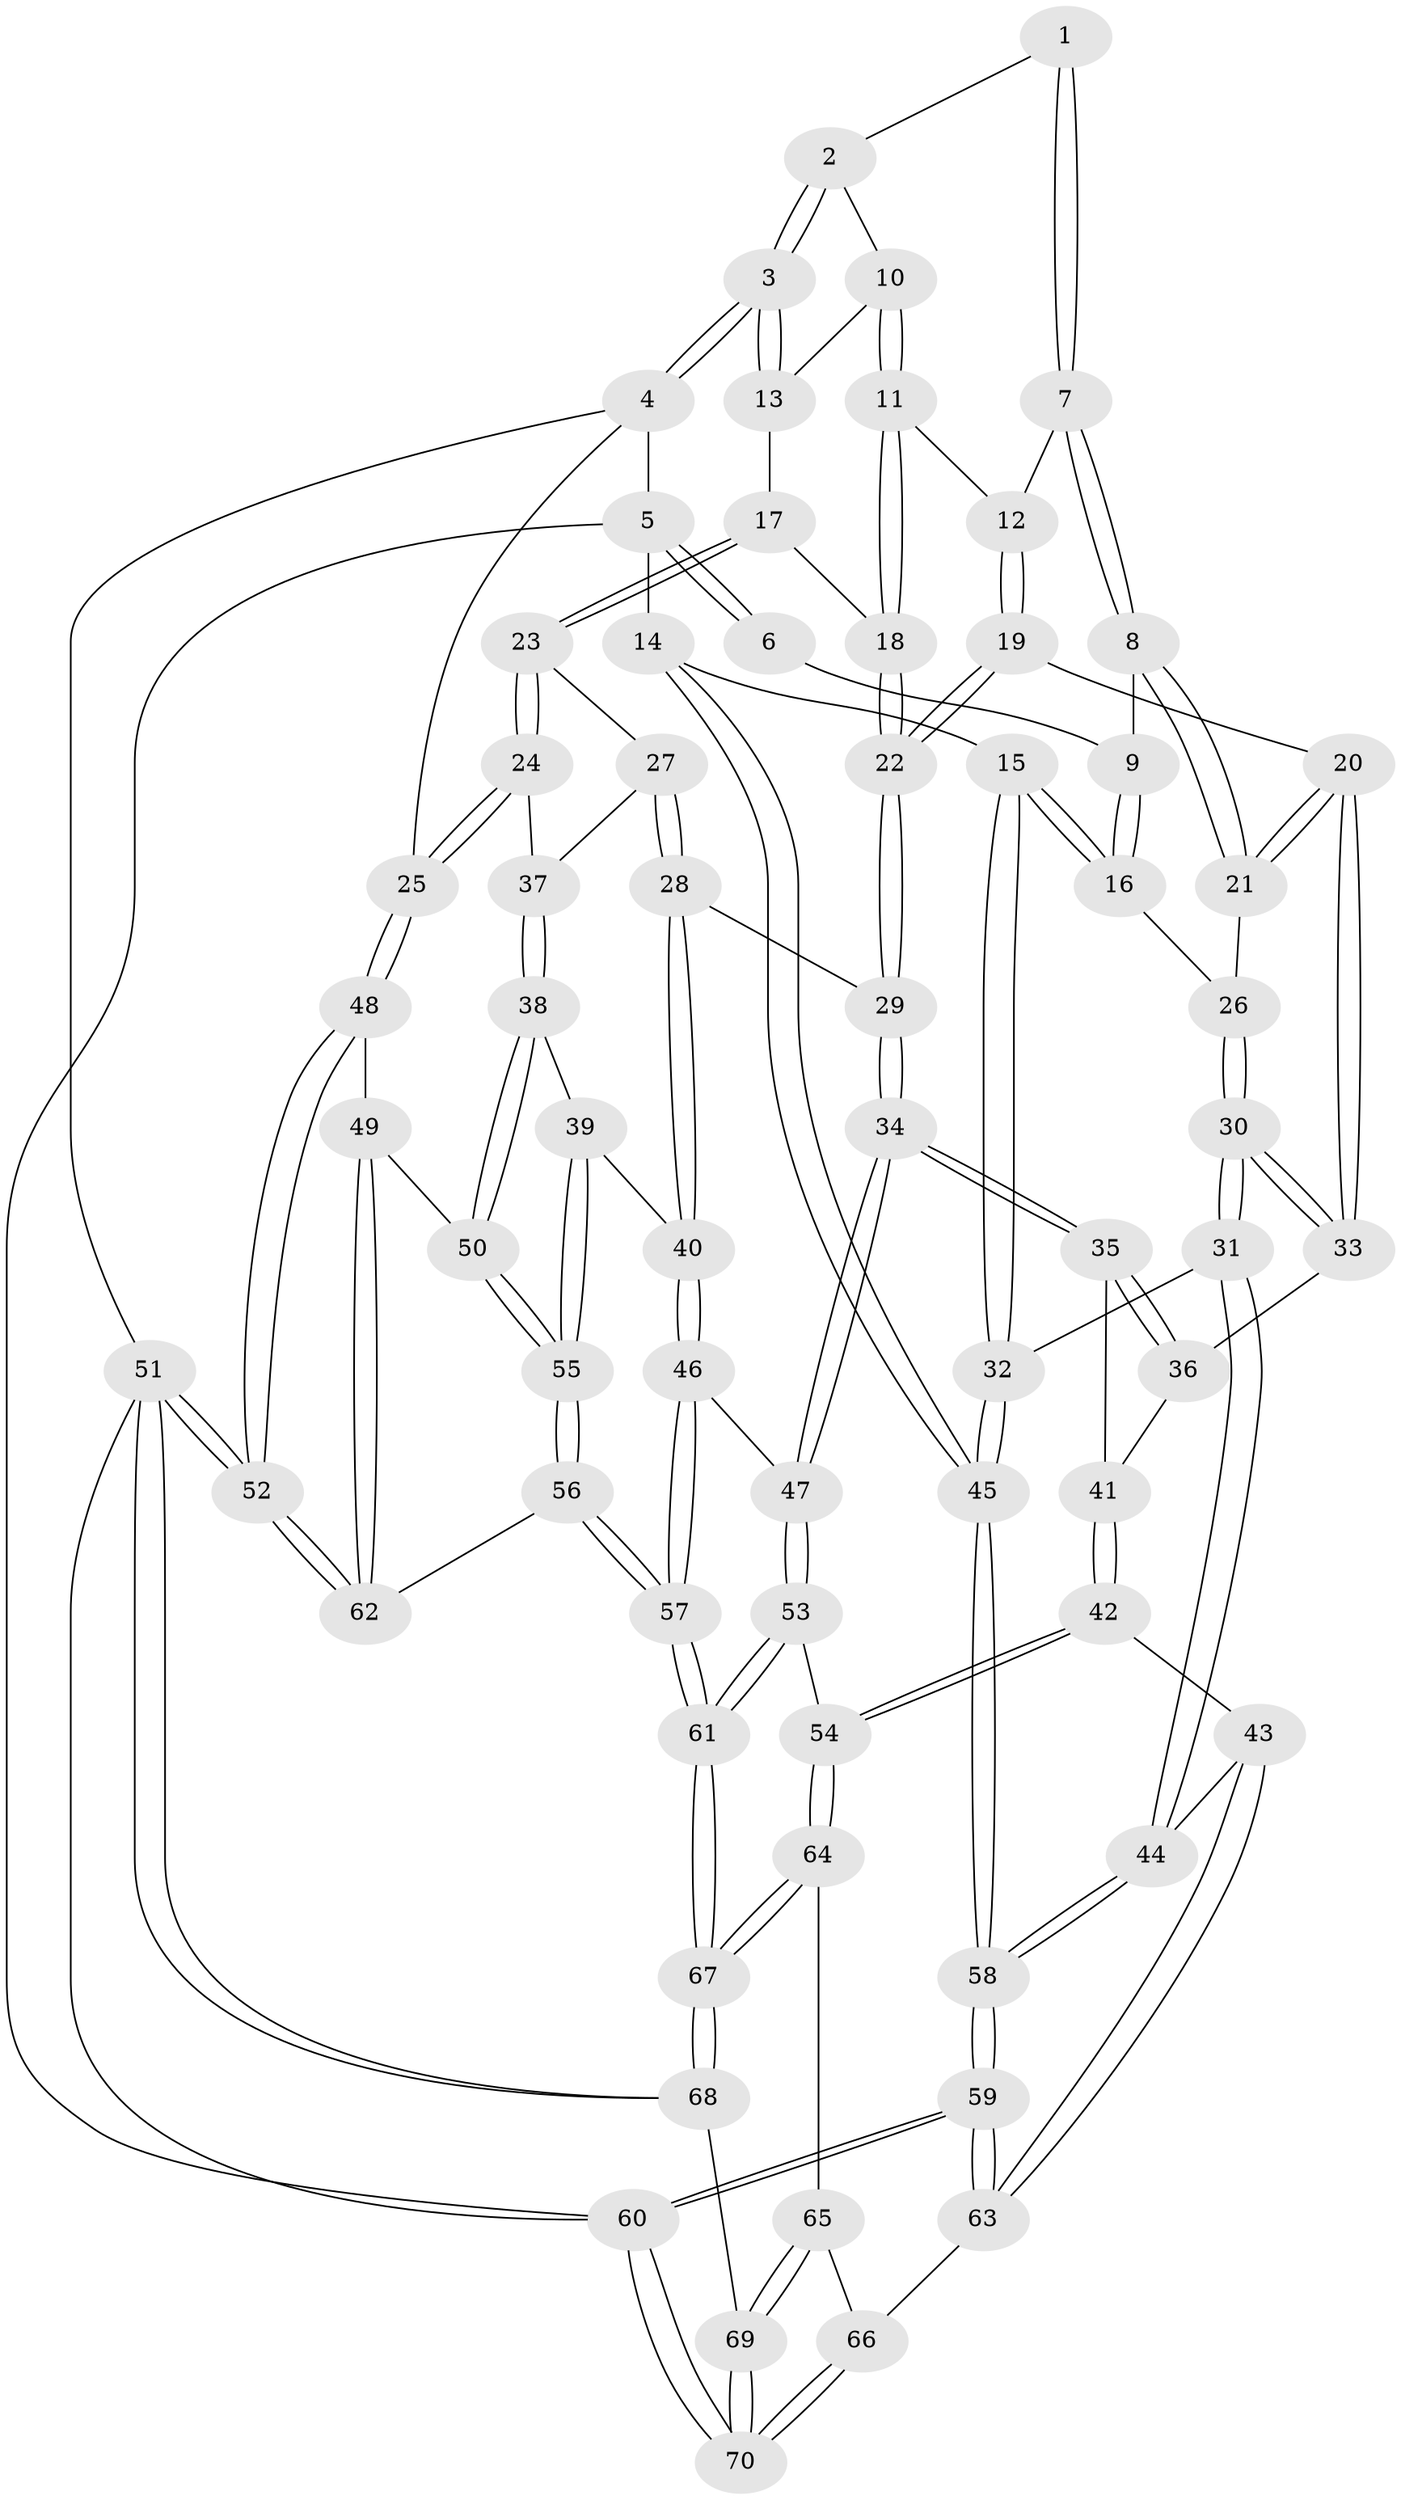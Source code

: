 // Generated by graph-tools (version 1.1) at 2025/03/03/09/25 03:03:21]
// undirected, 70 vertices, 172 edges
graph export_dot {
graph [start="1"]
  node [color=gray90,style=filled];
  1 [pos="+0.36825639992413195+0"];
  2 [pos="+0.48625377387732904+0"];
  3 [pos="+1+0"];
  4 [pos="+1+0"];
  5 [pos="+0+0"];
  6 [pos="+0.22496051126577468+0"];
  7 [pos="+0.361013182378659+0.054051886999576755"];
  8 [pos="+0.31084406879389476+0.17021910507022364"];
  9 [pos="+0.1504273125803154+0.15548203520637074"];
  10 [pos="+0.630799135635853+0.09807173447250968"];
  11 [pos="+0.554529196694921+0.1842907657054854"];
  12 [pos="+0.52425750160378+0.20289093225609817"];
  13 [pos="+0.714540544573292+0.1305637496765218"];
  14 [pos="+0+0.13775783129438218"];
  15 [pos="+0+0.22105256099256734"];
  16 [pos="+0.024395716495609662+0.22792866796364578"];
  17 [pos="+0.7351090098959795+0.1864827338665288"];
  18 [pos="+0.67978245366808+0.28469334256161144"];
  19 [pos="+0.5010882632139114+0.2806147018354761"];
  20 [pos="+0.3973134184336177+0.32546807365364083"];
  21 [pos="+0.3134040478808569+0.21159302520149129"];
  22 [pos="+0.6562367113656088+0.38523959804663094"];
  23 [pos="+0.9175482188567696+0.2689302795832076"];
  24 [pos="+1+0.25448002343441195"];
  25 [pos="+1+0.24000133571253046"];
  26 [pos="+0.16504603041385274+0.3169503090979341"];
  27 [pos="+0.7297150769832197+0.40465535361524174"];
  28 [pos="+0.7174072673211974+0.40734883351327206"];
  29 [pos="+0.6639546759872684+0.4061789742084043"];
  30 [pos="+0.22847598506963585+0.5036365882215715"];
  31 [pos="+0.2134874880358196+0.5381186885643388"];
  32 [pos="+0.08180653880590803+0.47862154273664487"];
  33 [pos="+0.379440053832787+0.39736405057877144"];
  34 [pos="+0.6017134430795107+0.5145602557514782"];
  35 [pos="+0.5801866211584679+0.5095025832717489"];
  36 [pos="+0.40159775271685294+0.41290105499032953"];
  37 [pos="+0.8668949937268051+0.46743147932324985"];
  38 [pos="+0.8590542472962909+0.5724777404276215"];
  39 [pos="+0.8535797308981568+0.5740529650143137"];
  40 [pos="+0.8267668045463884+0.5739281451340037"];
  41 [pos="+0.43279258900348977+0.5627386035927292"];
  42 [pos="+0.26908288529243124+0.691537014329354"];
  43 [pos="+0.25150434194958116+0.6828092454144108"];
  44 [pos="+0.21721675665711027+0.6226729301396849"];
  45 [pos="+0+0.49947741286345987"];
  46 [pos="+0.6766727035795328+0.6313250600339108"];
  47 [pos="+0.617944617790409+0.588198527432192"];
  48 [pos="+1+0.5556191974934723"];
  49 [pos="+1+0.610197750898709"];
  50 [pos="+0.9609912942487384+0.6102530687862016"];
  51 [pos="+1+1"];
  52 [pos="+1+1"];
  53 [pos="+0.43334971706522296+0.7577033370344384"];
  54 [pos="+0.37883149279537515+0.7753086402473803"];
  55 [pos="+0.8041487488935332+0.7897445755479315"];
  56 [pos="+0.7845981892515456+0.8233197268792102"];
  57 [pos="+0.764067993266263+0.8369738073602264"];
  58 [pos="+0+0.6704771148237738"];
  59 [pos="+0+1"];
  60 [pos="+0+1"];
  61 [pos="+0.7522961739849716+0.8700306153708232"];
  62 [pos="+0.9300550978824698+0.7935704505494774"];
  63 [pos="+0+1"];
  64 [pos="+0.3804812405227693+0.7935123747833491"];
  65 [pos="+0.37458193784215826+0.8448979805400652"];
  66 [pos="+0.31419077977430476+0.8991740027941415"];
  67 [pos="+0.7567476816031391+1"];
  68 [pos="+0.7774590330813448+1"];
  69 [pos="+0.46299367687688603+1"];
  70 [pos="+0+1"];
  1 -- 2;
  1 -- 7;
  1 -- 7;
  2 -- 3;
  2 -- 3;
  2 -- 10;
  3 -- 4;
  3 -- 4;
  3 -- 13;
  3 -- 13;
  4 -- 5;
  4 -- 25;
  4 -- 51;
  5 -- 6;
  5 -- 6;
  5 -- 14;
  5 -- 60;
  6 -- 9;
  7 -- 8;
  7 -- 8;
  7 -- 12;
  8 -- 9;
  8 -- 21;
  8 -- 21;
  9 -- 16;
  9 -- 16;
  10 -- 11;
  10 -- 11;
  10 -- 13;
  11 -- 12;
  11 -- 18;
  11 -- 18;
  12 -- 19;
  12 -- 19;
  13 -- 17;
  14 -- 15;
  14 -- 45;
  14 -- 45;
  15 -- 16;
  15 -- 16;
  15 -- 32;
  15 -- 32;
  16 -- 26;
  17 -- 18;
  17 -- 23;
  17 -- 23;
  18 -- 22;
  18 -- 22;
  19 -- 20;
  19 -- 22;
  19 -- 22;
  20 -- 21;
  20 -- 21;
  20 -- 33;
  20 -- 33;
  21 -- 26;
  22 -- 29;
  22 -- 29;
  23 -- 24;
  23 -- 24;
  23 -- 27;
  24 -- 25;
  24 -- 25;
  24 -- 37;
  25 -- 48;
  25 -- 48;
  26 -- 30;
  26 -- 30;
  27 -- 28;
  27 -- 28;
  27 -- 37;
  28 -- 29;
  28 -- 40;
  28 -- 40;
  29 -- 34;
  29 -- 34;
  30 -- 31;
  30 -- 31;
  30 -- 33;
  30 -- 33;
  31 -- 32;
  31 -- 44;
  31 -- 44;
  32 -- 45;
  32 -- 45;
  33 -- 36;
  34 -- 35;
  34 -- 35;
  34 -- 47;
  34 -- 47;
  35 -- 36;
  35 -- 36;
  35 -- 41;
  36 -- 41;
  37 -- 38;
  37 -- 38;
  38 -- 39;
  38 -- 50;
  38 -- 50;
  39 -- 40;
  39 -- 55;
  39 -- 55;
  40 -- 46;
  40 -- 46;
  41 -- 42;
  41 -- 42;
  42 -- 43;
  42 -- 54;
  42 -- 54;
  43 -- 44;
  43 -- 63;
  43 -- 63;
  44 -- 58;
  44 -- 58;
  45 -- 58;
  45 -- 58;
  46 -- 47;
  46 -- 57;
  46 -- 57;
  47 -- 53;
  47 -- 53;
  48 -- 49;
  48 -- 52;
  48 -- 52;
  49 -- 50;
  49 -- 62;
  49 -- 62;
  50 -- 55;
  50 -- 55;
  51 -- 52;
  51 -- 52;
  51 -- 68;
  51 -- 68;
  51 -- 60;
  52 -- 62;
  52 -- 62;
  53 -- 54;
  53 -- 61;
  53 -- 61;
  54 -- 64;
  54 -- 64;
  55 -- 56;
  55 -- 56;
  56 -- 57;
  56 -- 57;
  56 -- 62;
  57 -- 61;
  57 -- 61;
  58 -- 59;
  58 -- 59;
  59 -- 60;
  59 -- 60;
  59 -- 63;
  59 -- 63;
  60 -- 70;
  60 -- 70;
  61 -- 67;
  61 -- 67;
  63 -- 66;
  64 -- 65;
  64 -- 67;
  64 -- 67;
  65 -- 66;
  65 -- 69;
  65 -- 69;
  66 -- 70;
  66 -- 70;
  67 -- 68;
  67 -- 68;
  68 -- 69;
  69 -- 70;
  69 -- 70;
}
